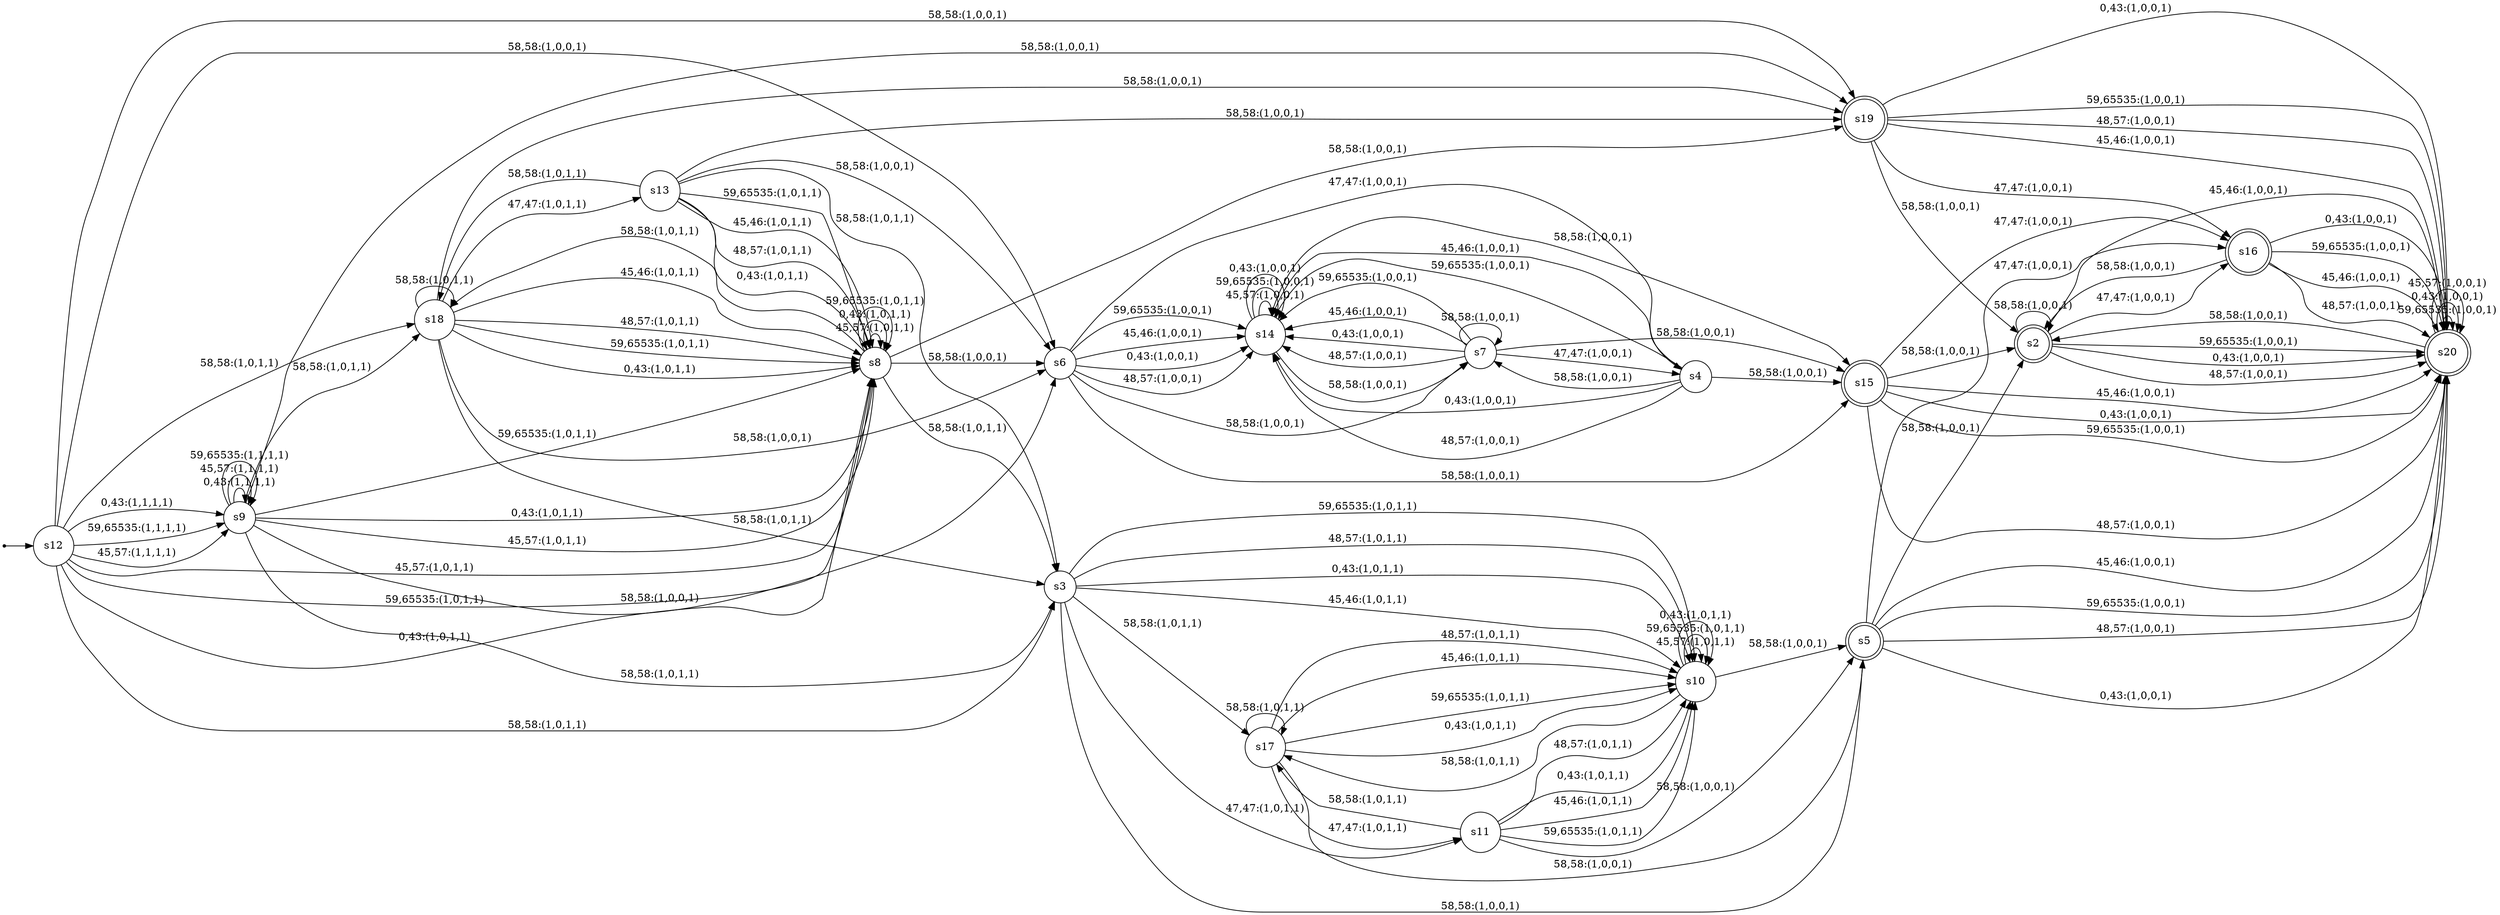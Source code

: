 
      digraph G {
        rankdir=LR;
        init [shape=point];
        node [shape = doublecircle];
        s19 s2 s15 s20 s5 s16
        node [shape = circle];
        init -> s12;
        s20 -> s20 [label = "59,65535:(1,0,0,1)"]
        s20 -> s2 [label = "58,58:(1,0,0,1)"]
        s20 -> s20 [label = "0,43:(1,0,0,1)"]
        s20 -> s20 [label = "45,57:(1,0,0,1)"]
        s19 -> s16 [label = "47,47:(1,0,0,1)"]
        s19 -> s20 [label = "0,43:(1,0,0,1)"]
        s19 -> s20 [label = "59,65535:(1,0,0,1)"]
        s19 -> s20 [label = "48,57:(1,0,0,1)"]
        s19 -> s2 [label = "58,58:(1,0,0,1)"]
        s19 -> s20 [label = "45,46:(1,0,0,1)"]
        s18 -> s8 [label = "45,46:(1,0,1,1)"]
        s18 -> s8 [label = "48,57:(1,0,1,1)"]
        s18 -> s18 [label = "58,58:(1,0,1,1)"]
        s18 -> s8 [label = "59,65535:(1,0,1,1)"]
        s18 -> s13 [label = "47,47:(1,0,1,1)"]
        s18 -> s6 [label = "58,58:(1,0,0,1)"]
        s18 -> s8 [label = "0,43:(1,0,1,1)"]
        s18 -> s3 [label = "58,58:(1,0,1,1)"]
        s18 -> s19 [label = "58,58:(1,0,0,1)"]
        s17 -> s5 [label = "58,58:(1,0,0,1)"]
        s17 -> s11 [label = "47,47:(1,0,1,1)"]
        s17 -> s10 [label = "48,57:(1,0,1,1)"]
        s17 -> s17 [label = "58,58:(1,0,1,1)"]
        s17 -> s10 [label = "45,46:(1,0,1,1)"]
        s17 -> s10 [label = "59,65535:(1,0,1,1)"]
        s17 -> s10 [label = "0,43:(1,0,1,1)"]
        s16 -> s20 [label = "59,65535:(1,0,0,1)"]
        s16 -> s2 [label = "58,58:(1,0,0,1)"]
        s16 -> s20 [label = "45,46:(1,0,0,1)"]
        s16 -> s20 [label = "48,57:(1,0,0,1)"]
        s16 -> s20 [label = "0,43:(1,0,0,1)"]
        s15 -> s20 [label = "45,46:(1,0,0,1)"]
        s15 -> s20 [label = "0,43:(1,0,0,1)"]
        s15 -> s2 [label = "58,58:(1,0,0,1)"]
        s15 -> s16 [label = "47,47:(1,0,0,1)"]
        s15 -> s20 [label = "59,65535:(1,0,0,1)"]
        s15 -> s20 [label = "48,57:(1,0,0,1)"]
        s14 -> s14 [label = "45,57:(1,0,0,1)"]
        s14 -> s14 [label = "59,65535:(1,0,0,1)"]
        s14 -> s15 [label = "58,58:(1,0,0,1)"]
        s14 -> s14 [label = "0,43:(1,0,0,1)"]
        s14 -> s7 [label = "58,58:(1,0,0,1)"]
        s13 -> s19 [label = "58,58:(1,0,0,1)"]
        s13 -> s8 [label = "0,43:(1,0,1,1)"]
        s13 -> s18 [label = "58,58:(1,0,1,1)"]
        s13 -> s8 [label = "59,65535:(1,0,1,1)"]
        s13 -> s6 [label = "58,58:(1,0,0,1)"]
        s13 -> s8 [label = "45,46:(1,0,1,1)"]
        s13 -> s8 [label = "48,57:(1,0,1,1)"]
        s13 -> s3 [label = "58,58:(1,0,1,1)"]
        s12 -> s8 [label = "45,57:(1,0,1,1)"]
        s12 -> s8 [label = "59,65535:(1,0,1,1)"]
        s12 -> s6 [label = "58,58:(1,0,0,1)"]
        s12 -> s19 [label = "58,58:(1,0,0,1)"]
        s12 -> s9 [label = "0,43:(1,1,1,1)"]
        s12 -> s18 [label = "58,58:(1,0,1,1)"]
        s12 -> s3 [label = "58,58:(1,0,1,1)"]
        s12 -> s9 [label = "59,65535:(1,1,1,1)"]
        s12 -> s9 [label = "45,57:(1,1,1,1)"]
        s12 -> s8 [label = "0,43:(1,0,1,1)"]
        s11 -> s17 [label = "58,58:(1,0,1,1)"]
        s11 -> s10 [label = "45,46:(1,0,1,1)"]
        s11 -> s10 [label = "59,65535:(1,0,1,1)"]
        s11 -> s5 [label = "58,58:(1,0,0,1)"]
        s11 -> s10 [label = "48,57:(1,0,1,1)"]
        s11 -> s10 [label = "0,43:(1,0,1,1)"]
        s10 -> s10 [label = "45,57:(1,0,1,1)"]
        s10 -> s5 [label = "58,58:(1,0,0,1)"]
        s10 -> s10 [label = "59,65535:(1,0,1,1)"]
        s10 -> s17 [label = "58,58:(1,0,1,1)"]
        s10 -> s10 [label = "0,43:(1,0,1,1)"]
        s9 -> s9 [label = "0,43:(1,1,1,1)"]
        s9 -> s8 [label = "0,43:(1,0,1,1)"]
        s9 -> s8 [label = "45,57:(1,0,1,1)"]
        s9 -> s9 [label = "45,57:(1,1,1,1)"]
        s9 -> s19 [label = "58,58:(1,0,0,1)"]
        s9 -> s3 [label = "58,58:(1,0,1,1)"]
        s9 -> s6 [label = "58,58:(1,0,0,1)"]
        s9 -> s18 [label = "58,58:(1,0,1,1)"]
        s9 -> s9 [label = "59,65535:(1,1,1,1)"]
        s9 -> s8 [label = "59,65535:(1,0,1,1)"]
        s8 -> s3 [label = "58,58:(1,0,1,1)"]
        s8 -> s8 [label = "45,57:(1,0,1,1)"]
        s8 -> s8 [label = "0,43:(1,0,1,1)"]
        s8 -> s6 [label = "58,58:(1,0,0,1)"]
        s8 -> s8 [label = "59,65535:(1,0,1,1)"]
        s8 -> s18 [label = "58,58:(1,0,1,1)"]
        s8 -> s19 [label = "58,58:(1,0,0,1)"]
        s7 -> s15 [label = "58,58:(1,0,0,1)"]
        s7 -> s14 [label = "59,65535:(1,0,0,1)"]
        s7 -> s14 [label = "45,46:(1,0,0,1)"]
        s7 -> s4 [label = "47,47:(1,0,0,1)"]
        s7 -> s14 [label = "0,43:(1,0,0,1)"]
        s7 -> s14 [label = "48,57:(1,0,0,1)"]
        s7 -> s7 [label = "58,58:(1,0,0,1)"]
        s6 -> s14 [label = "0,43:(1,0,0,1)"]
        s6 -> s14 [label = "48,57:(1,0,0,1)"]
        s6 -> s7 [label = "58,58:(1,0,0,1)"]
        s6 -> s14 [label = "59,65535:(1,0,0,1)"]
        s6 -> s4 [label = "47,47:(1,0,0,1)"]
        s6 -> s15 [label = "58,58:(1,0,0,1)"]
        s6 -> s14 [label = "45,46:(1,0,0,1)"]
        s5 -> s20 [label = "59,65535:(1,0,0,1)"]
        s5 -> s2 [label = "58,58:(1,0,0,1)"]
        s5 -> s20 [label = "48,57:(1,0,0,1)"]
        s5 -> s20 [label = "0,43:(1,0,0,1)"]
        s5 -> s16 [label = "47,47:(1,0,0,1)"]
        s5 -> s20 [label = "45,46:(1,0,0,1)"]
        s4 -> s15 [label = "58,58:(1,0,0,1)"]
        s4 -> s7 [label = "58,58:(1,0,0,1)"]
        s4 -> s14 [label = "0,43:(1,0,0,1)"]
        s4 -> s14 [label = "48,57:(1,0,0,1)"]
        s4 -> s14 [label = "59,65535:(1,0,0,1)"]
        s4 -> s14 [label = "45,46:(1,0,0,1)"]
        s3 -> s11 [label = "47,47:(1,0,1,1)"]
        s3 -> s17 [label = "58,58:(1,0,1,1)"]
        s3 -> s5 [label = "58,58:(1,0,0,1)"]
        s3 -> s10 [label = "59,65535:(1,0,1,1)"]
        s3 -> s10 [label = "48,57:(1,0,1,1)"]
        s3 -> s10 [label = "0,43:(1,0,1,1)"]
        s3 -> s10 [label = "45,46:(1,0,1,1)"]
        s2 -> s20 [label = "59,65535:(1,0,0,1)"]
        s2 -> s16 [label = "47,47:(1,0,0,1)"]
        s2 -> s2 [label = "58,58:(1,0,0,1)"]
        s2 -> s20 [label = "0,43:(1,0,0,1)"]
        s2 -> s20 [label = "48,57:(1,0,0,1)"]
        s2 -> s20 [label = "45,46:(1,0,0,1)"]}